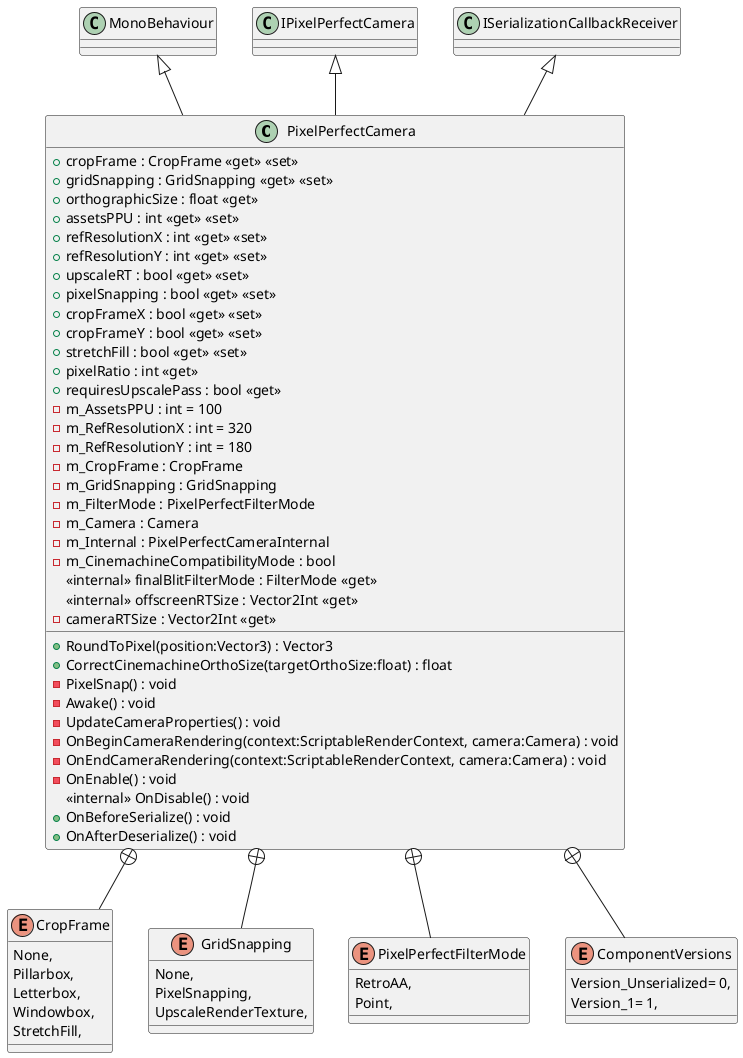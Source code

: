 @startuml
class PixelPerfectCamera {
    + cropFrame : CropFrame <<get>> <<set>>
    + gridSnapping : GridSnapping <<get>> <<set>>
    + orthographicSize : float <<get>>
    + assetsPPU : int <<get>> <<set>>
    + refResolutionX : int <<get>> <<set>>
    + refResolutionY : int <<get>> <<set>>
    + upscaleRT : bool <<get>> <<set>>
    + pixelSnapping : bool <<get>> <<set>>
    + cropFrameX : bool <<get>> <<set>>
    + cropFrameY : bool <<get>> <<set>>
    + stretchFill : bool <<get>> <<set>>
    + pixelRatio : int <<get>>
    + requiresUpscalePass : bool <<get>>
    + RoundToPixel(position:Vector3) : Vector3
    + CorrectCinemachineOrthoSize(targetOrthoSize:float) : float
    - m_AssetsPPU : int = 100
    - m_RefResolutionX : int = 320
    - m_RefResolutionY : int = 180
    - m_CropFrame : CropFrame
    - m_GridSnapping : GridSnapping
    - m_FilterMode : PixelPerfectFilterMode
    - m_Camera : Camera
    - m_Internal : PixelPerfectCameraInternal
    - m_CinemachineCompatibilityMode : bool
    <<internal>> finalBlitFilterMode : FilterMode <<get>>
    <<internal>> offscreenRTSize : Vector2Int <<get>>
    - cameraRTSize : Vector2Int <<get>>
    - PixelSnap() : void
    - Awake() : void
    - UpdateCameraProperties() : void
    - OnBeginCameraRendering(context:ScriptableRenderContext, camera:Camera) : void
    - OnEndCameraRendering(context:ScriptableRenderContext, camera:Camera) : void
    - OnEnable() : void
    <<internal>> OnDisable() : void
    + OnBeforeSerialize() : void
    + OnAfterDeserialize() : void
}
enum CropFrame {
    None,
    Pillarbox,
    Letterbox,
    Windowbox,
    StretchFill,
}
enum GridSnapping {
    None,
    PixelSnapping,
    UpscaleRenderTexture,
}
enum PixelPerfectFilterMode {
    RetroAA,
    Point,
}
enum ComponentVersions {
    Version_Unserialized= 0,
    Version_1= 1,
}
MonoBehaviour <|-- PixelPerfectCamera
IPixelPerfectCamera <|-- PixelPerfectCamera
ISerializationCallbackReceiver <|-- PixelPerfectCamera
PixelPerfectCamera +-- CropFrame
PixelPerfectCamera +-- GridSnapping
PixelPerfectCamera +-- PixelPerfectFilterMode
PixelPerfectCamera +-- ComponentVersions
@enduml
